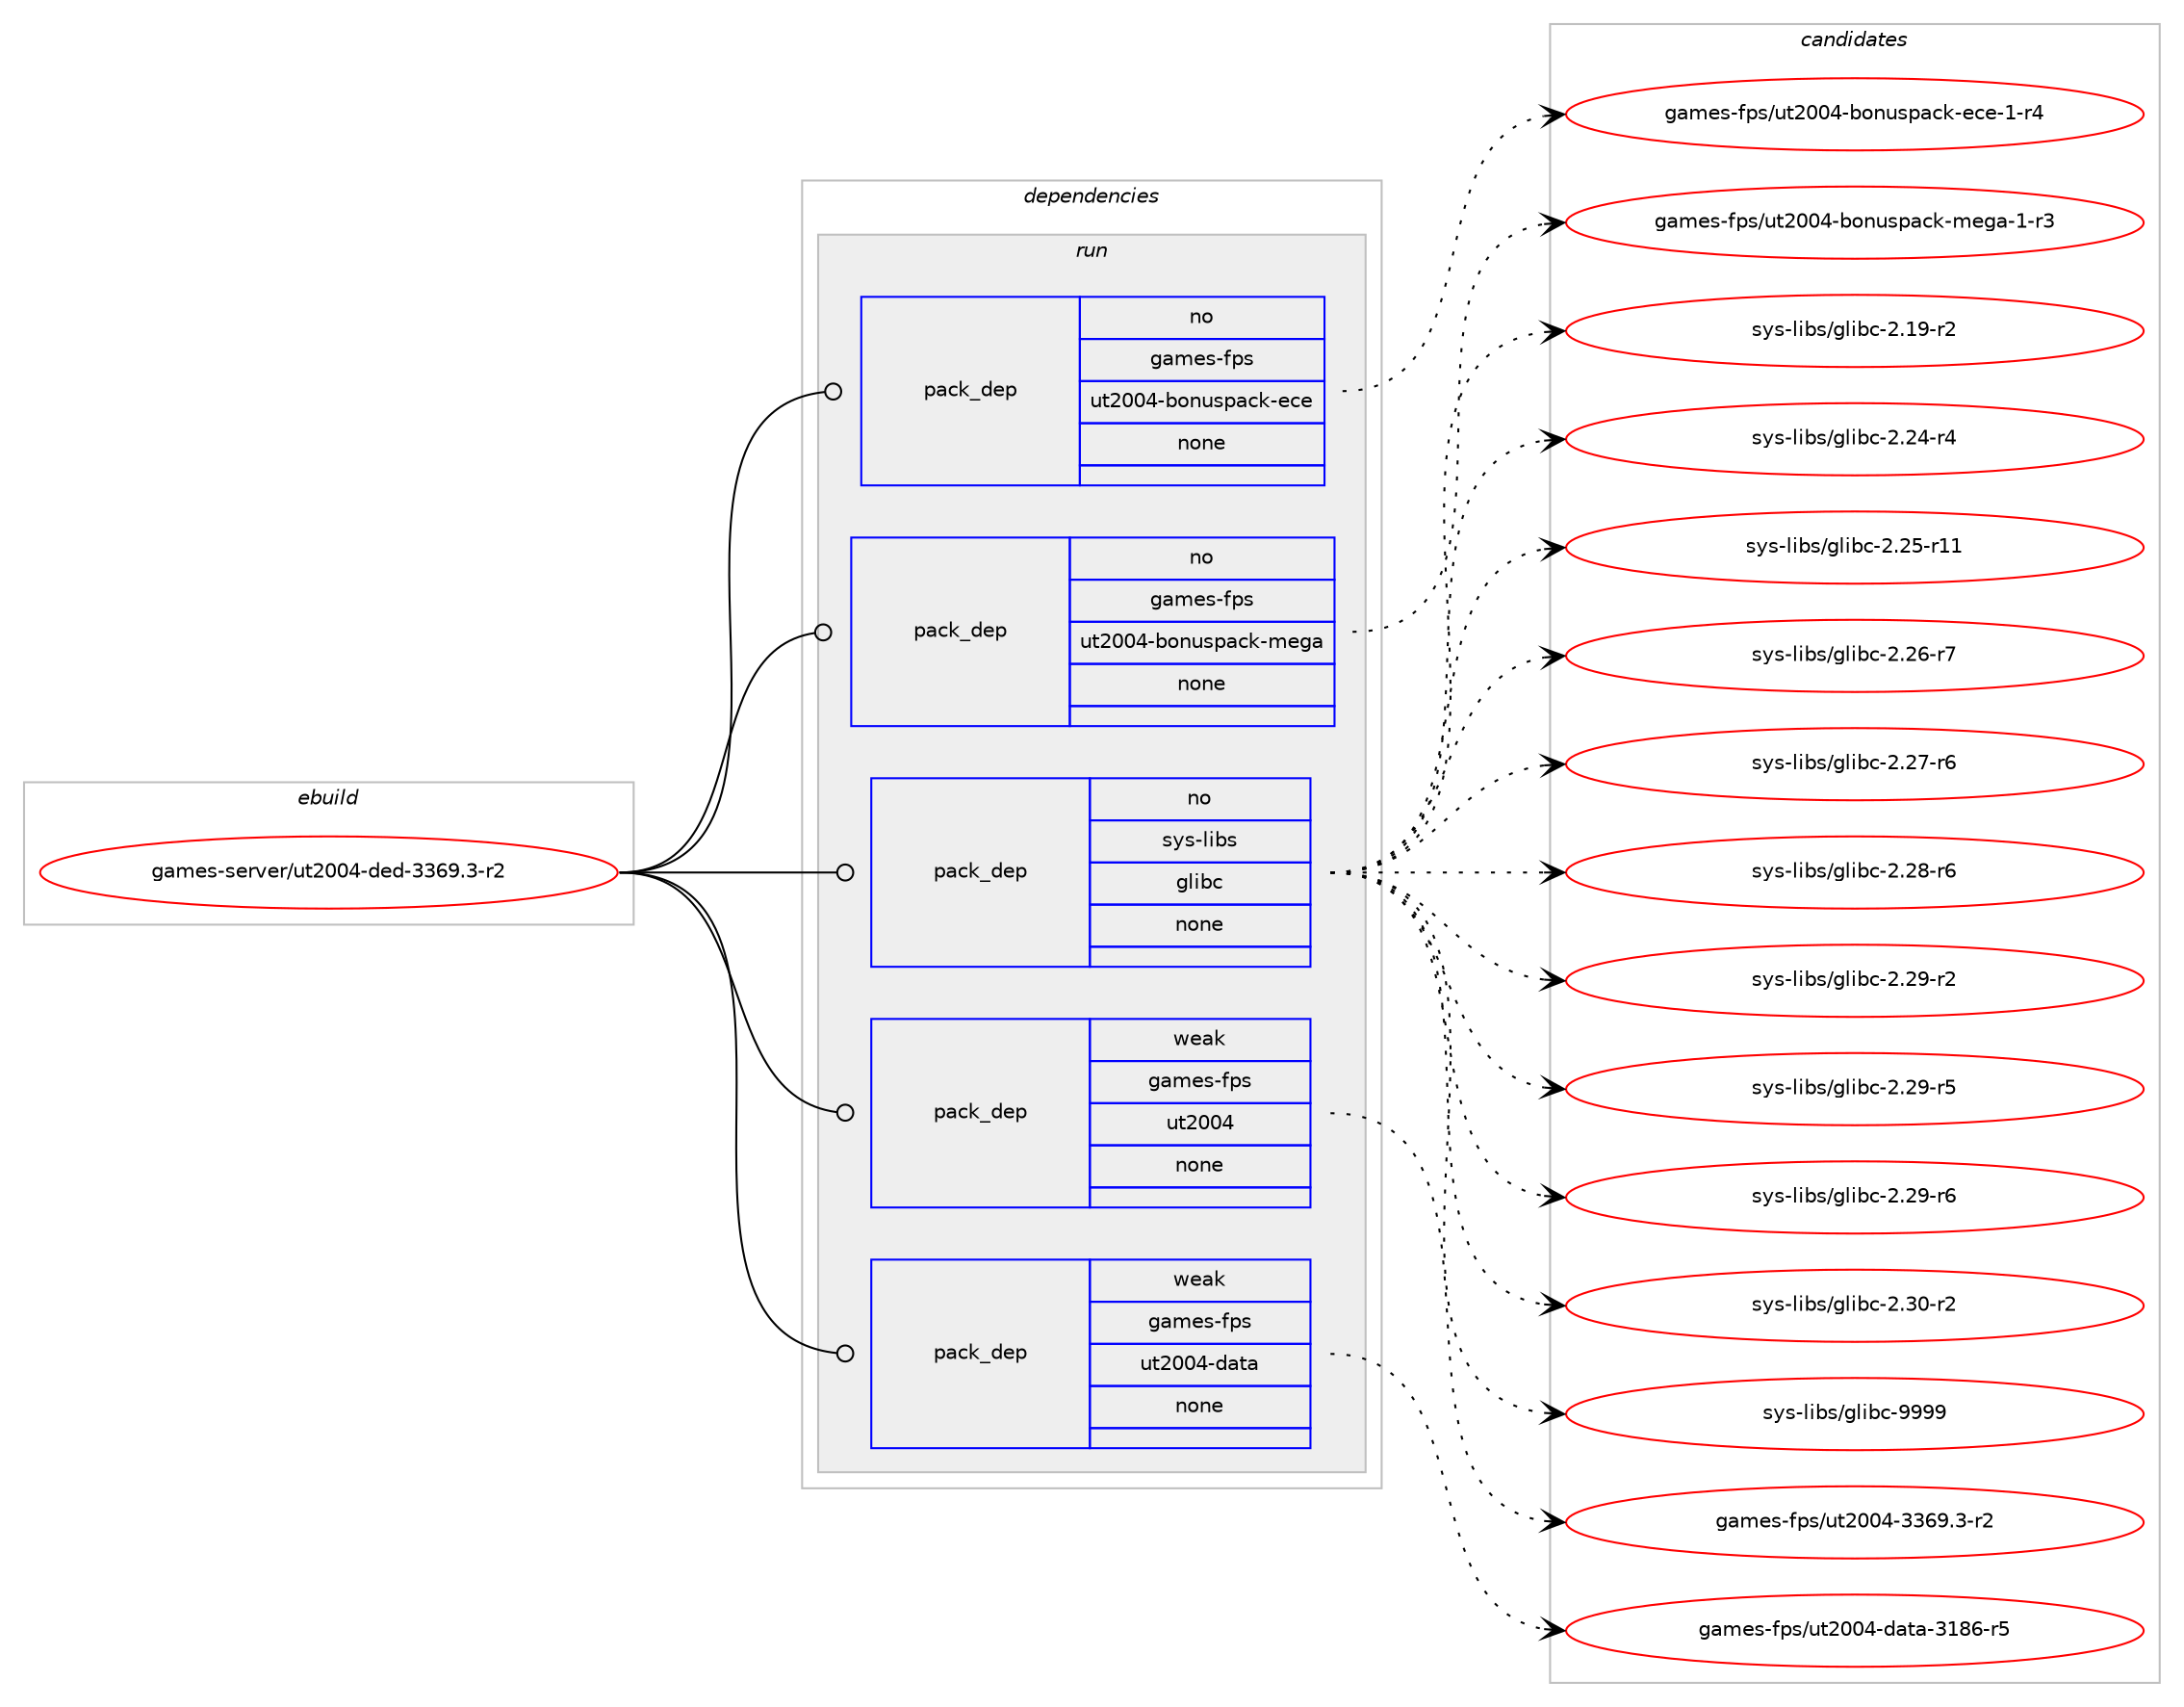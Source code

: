 digraph prolog {

# *************
# Graph options
# *************

newrank=true;
concentrate=true;
compound=true;
graph [rankdir=LR,fontname=Helvetica,fontsize=10,ranksep=1.5];#, ranksep=2.5, nodesep=0.2];
edge  [arrowhead=vee];
node  [fontname=Helvetica,fontsize=10];

# **********
# The ebuild
# **********

subgraph cluster_leftcol {
color=gray;
rank=same;
label=<<i>ebuild</i>>;
id [label="games-server/ut2004-ded-3369.3-r2", color=red, width=4, href="../games-server/ut2004-ded-3369.3-r2.svg"];
}

# ****************
# The dependencies
# ****************

subgraph cluster_midcol {
color=gray;
label=<<i>dependencies</i>>;
subgraph cluster_compile {
fillcolor="#eeeeee";
style=filled;
label=<<i>compile</i>>;
}
subgraph cluster_compileandrun {
fillcolor="#eeeeee";
style=filled;
label=<<i>compile and run</i>>;
}
subgraph cluster_run {
fillcolor="#eeeeee";
style=filled;
label=<<i>run</i>>;
subgraph pack545161 {
dependency742820 [label=<<TABLE BORDER="0" CELLBORDER="1" CELLSPACING="0" CELLPADDING="4" WIDTH="220"><TR><TD ROWSPAN="6" CELLPADDING="30">pack_dep</TD></TR><TR><TD WIDTH="110">no</TD></TR><TR><TD>games-fps</TD></TR><TR><TD>ut2004-bonuspack-ece</TD></TR><TR><TD>none</TD></TR><TR><TD></TD></TR></TABLE>>, shape=none, color=blue];
}
id:e -> dependency742820:w [weight=20,style="solid",arrowhead="odot"];
subgraph pack545162 {
dependency742821 [label=<<TABLE BORDER="0" CELLBORDER="1" CELLSPACING="0" CELLPADDING="4" WIDTH="220"><TR><TD ROWSPAN="6" CELLPADDING="30">pack_dep</TD></TR><TR><TD WIDTH="110">no</TD></TR><TR><TD>games-fps</TD></TR><TR><TD>ut2004-bonuspack-mega</TD></TR><TR><TD>none</TD></TR><TR><TD></TD></TR></TABLE>>, shape=none, color=blue];
}
id:e -> dependency742821:w [weight=20,style="solid",arrowhead="odot"];
subgraph pack545163 {
dependency742822 [label=<<TABLE BORDER="0" CELLBORDER="1" CELLSPACING="0" CELLPADDING="4" WIDTH="220"><TR><TD ROWSPAN="6" CELLPADDING="30">pack_dep</TD></TR><TR><TD WIDTH="110">no</TD></TR><TR><TD>sys-libs</TD></TR><TR><TD>glibc</TD></TR><TR><TD>none</TD></TR><TR><TD></TD></TR></TABLE>>, shape=none, color=blue];
}
id:e -> dependency742822:w [weight=20,style="solid",arrowhead="odot"];
subgraph pack545164 {
dependency742823 [label=<<TABLE BORDER="0" CELLBORDER="1" CELLSPACING="0" CELLPADDING="4" WIDTH="220"><TR><TD ROWSPAN="6" CELLPADDING="30">pack_dep</TD></TR><TR><TD WIDTH="110">weak</TD></TR><TR><TD>games-fps</TD></TR><TR><TD>ut2004</TD></TR><TR><TD>none</TD></TR><TR><TD></TD></TR></TABLE>>, shape=none, color=blue];
}
id:e -> dependency742823:w [weight=20,style="solid",arrowhead="odot"];
subgraph pack545165 {
dependency742824 [label=<<TABLE BORDER="0" CELLBORDER="1" CELLSPACING="0" CELLPADDING="4" WIDTH="220"><TR><TD ROWSPAN="6" CELLPADDING="30">pack_dep</TD></TR><TR><TD WIDTH="110">weak</TD></TR><TR><TD>games-fps</TD></TR><TR><TD>ut2004-data</TD></TR><TR><TD>none</TD></TR><TR><TD></TD></TR></TABLE>>, shape=none, color=blue];
}
id:e -> dependency742824:w [weight=20,style="solid",arrowhead="odot"];
}
}

# **************
# The candidates
# **************

subgraph cluster_choices {
rank=same;
color=gray;
label=<<i>candidates</i>>;

subgraph choice545161 {
color=black;
nodesep=1;
choice1039710910111545102112115471171165048485245981111101171151129799107451019910145494511452 [label="games-fps/ut2004-bonuspack-ece-1-r4", color=red, width=4,href="../games-fps/ut2004-bonuspack-ece-1-r4.svg"];
dependency742820:e -> choice1039710910111545102112115471171165048485245981111101171151129799107451019910145494511452:w [style=dotted,weight="100"];
}
subgraph choice545162 {
color=black;
nodesep=1;
choice1039710910111545102112115471171165048485245981111101171151129799107451091011039745494511451 [label="games-fps/ut2004-bonuspack-mega-1-r3", color=red, width=4,href="../games-fps/ut2004-bonuspack-mega-1-r3.svg"];
dependency742821:e -> choice1039710910111545102112115471171165048485245981111101171151129799107451091011039745494511451:w [style=dotted,weight="100"];
}
subgraph choice545163 {
color=black;
nodesep=1;
choice115121115451081059811547103108105989945504649574511450 [label="sys-libs/glibc-2.19-r2", color=red, width=4,href="../sys-libs/glibc-2.19-r2.svg"];
choice115121115451081059811547103108105989945504650524511452 [label="sys-libs/glibc-2.24-r4", color=red, width=4,href="../sys-libs/glibc-2.24-r4.svg"];
choice11512111545108105981154710310810598994550465053451144949 [label="sys-libs/glibc-2.25-r11", color=red, width=4,href="../sys-libs/glibc-2.25-r11.svg"];
choice115121115451081059811547103108105989945504650544511455 [label="sys-libs/glibc-2.26-r7", color=red, width=4,href="../sys-libs/glibc-2.26-r7.svg"];
choice115121115451081059811547103108105989945504650554511454 [label="sys-libs/glibc-2.27-r6", color=red, width=4,href="../sys-libs/glibc-2.27-r6.svg"];
choice115121115451081059811547103108105989945504650564511454 [label="sys-libs/glibc-2.28-r6", color=red, width=4,href="../sys-libs/glibc-2.28-r6.svg"];
choice115121115451081059811547103108105989945504650574511450 [label="sys-libs/glibc-2.29-r2", color=red, width=4,href="../sys-libs/glibc-2.29-r2.svg"];
choice115121115451081059811547103108105989945504650574511453 [label="sys-libs/glibc-2.29-r5", color=red, width=4,href="../sys-libs/glibc-2.29-r5.svg"];
choice115121115451081059811547103108105989945504650574511454 [label="sys-libs/glibc-2.29-r6", color=red, width=4,href="../sys-libs/glibc-2.29-r6.svg"];
choice115121115451081059811547103108105989945504651484511450 [label="sys-libs/glibc-2.30-r2", color=red, width=4,href="../sys-libs/glibc-2.30-r2.svg"];
choice11512111545108105981154710310810598994557575757 [label="sys-libs/glibc-9999", color=red, width=4,href="../sys-libs/glibc-9999.svg"];
dependency742822:e -> choice115121115451081059811547103108105989945504649574511450:w [style=dotted,weight="100"];
dependency742822:e -> choice115121115451081059811547103108105989945504650524511452:w [style=dotted,weight="100"];
dependency742822:e -> choice11512111545108105981154710310810598994550465053451144949:w [style=dotted,weight="100"];
dependency742822:e -> choice115121115451081059811547103108105989945504650544511455:w [style=dotted,weight="100"];
dependency742822:e -> choice115121115451081059811547103108105989945504650554511454:w [style=dotted,weight="100"];
dependency742822:e -> choice115121115451081059811547103108105989945504650564511454:w [style=dotted,weight="100"];
dependency742822:e -> choice115121115451081059811547103108105989945504650574511450:w [style=dotted,weight="100"];
dependency742822:e -> choice115121115451081059811547103108105989945504650574511453:w [style=dotted,weight="100"];
dependency742822:e -> choice115121115451081059811547103108105989945504650574511454:w [style=dotted,weight="100"];
dependency742822:e -> choice115121115451081059811547103108105989945504651484511450:w [style=dotted,weight="100"];
dependency742822:e -> choice11512111545108105981154710310810598994557575757:w [style=dotted,weight="100"];
}
subgraph choice545164 {
color=black;
nodesep=1;
choice10397109101115451021121154711711650484852455151545746514511450 [label="games-fps/ut2004-3369.3-r2", color=red, width=4,href="../games-fps/ut2004-3369.3-r2.svg"];
dependency742823:e -> choice10397109101115451021121154711711650484852455151545746514511450:w [style=dotted,weight="100"];
}
subgraph choice545165 {
color=black;
nodesep=1;
choice1039710910111545102112115471171165048485245100971169745514956544511453 [label="games-fps/ut2004-data-3186-r5", color=red, width=4,href="../games-fps/ut2004-data-3186-r5.svg"];
dependency742824:e -> choice1039710910111545102112115471171165048485245100971169745514956544511453:w [style=dotted,weight="100"];
}
}

}
